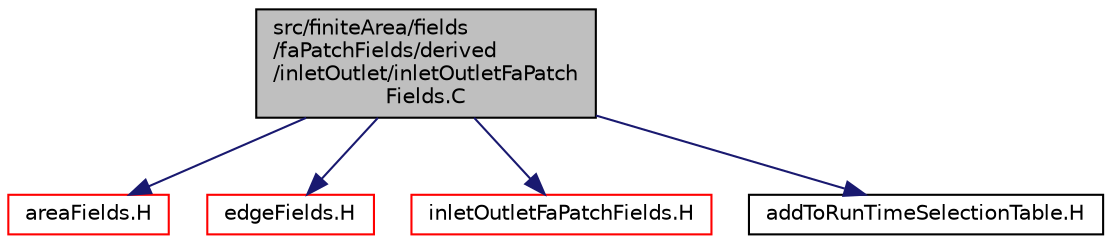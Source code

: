 digraph "src/finiteArea/fields/faPatchFields/derived/inletOutlet/inletOutletFaPatchFields.C"
{
  bgcolor="transparent";
  edge [fontname="Helvetica",fontsize="10",labelfontname="Helvetica",labelfontsize="10"];
  node [fontname="Helvetica",fontsize="10",shape=record];
  Node1 [label="src/finiteArea/fields\l/faPatchFields/derived\l/inletOutlet/inletOutletFaPatch\lFields.C",height=0.2,width=0.4,color="black", fillcolor="grey75", style="filled" fontcolor="black"];
  Node1 -> Node2 [color="midnightblue",fontsize="10",style="solid",fontname="Helvetica"];
  Node2 [label="areaFields.H",height=0.2,width=0.4,color="red",URL="$areaFields_8H.html"];
  Node1 -> Node3 [color="midnightblue",fontsize="10",style="solid",fontname="Helvetica"];
  Node3 [label="edgeFields.H",height=0.2,width=0.4,color="red",URL="$edgeFields_8H.html"];
  Node1 -> Node4 [color="midnightblue",fontsize="10",style="solid",fontname="Helvetica"];
  Node4 [label="inletOutletFaPatchFields.H",height=0.2,width=0.4,color="red",URL="$inletOutletFaPatchFields_8H.html"];
  Node1 -> Node5 [color="midnightblue",fontsize="10",style="solid",fontname="Helvetica"];
  Node5 [label="addToRunTimeSelectionTable.H",height=0.2,width=0.4,color="black",URL="$addToRunTimeSelectionTable_8H.html",tooltip="Macros for easy insertion into run-time selection tables. "];
}
